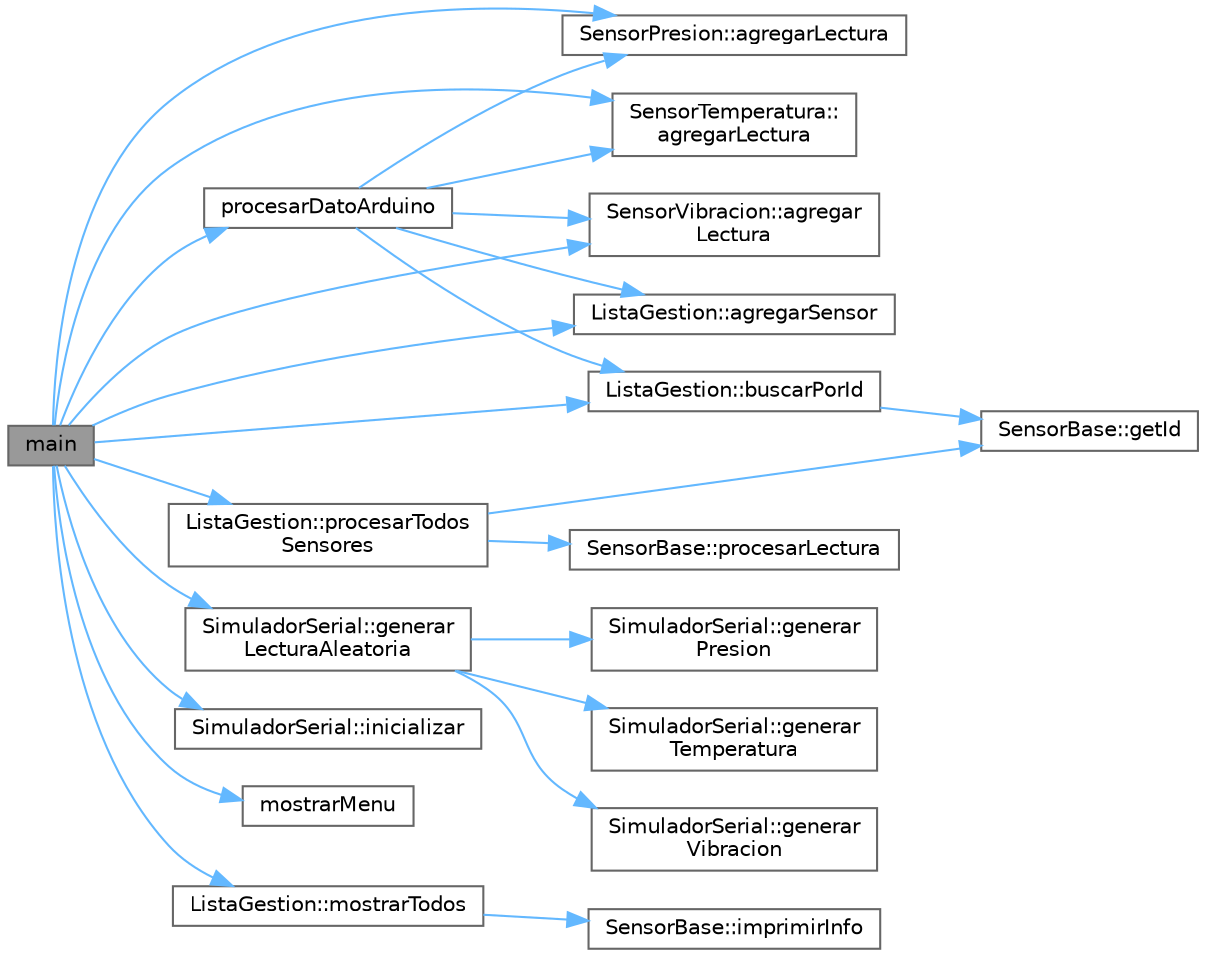digraph "main"
{
 // INTERACTIVE_SVG=YES
 // LATEX_PDF_SIZE
  bgcolor="transparent";
  edge [fontname=Helvetica,fontsize=10,labelfontname=Helvetica,labelfontsize=10];
  node [fontname=Helvetica,fontsize=10,shape=box,height=0.2,width=0.4];
  rankdir="LR";
  Node1 [id="Node000001",label="main",height=0.2,width=0.4,color="gray40", fillcolor="grey60", style="filled", fontcolor="black",tooltip=" "];
  Node1 -> Node2 [id="edge1_Node000001_Node000002",color="steelblue1",style="solid",tooltip=" "];
  Node2 [id="Node000002",label="SensorPresion::agregarLectura",height=0.2,width=0.4,color="grey40", fillcolor="white", style="filled",URL="$classSensorPresion.html#a74f7b45a7c8bf0112b1b5fa731e7c01a",tooltip="Agrega una lectura de presión."];
  Node1 -> Node3 [id="edge2_Node000001_Node000003",color="steelblue1",style="solid",tooltip=" "];
  Node3 [id="Node000003",label="SensorTemperatura::\lagregarLectura",height=0.2,width=0.4,color="grey40", fillcolor="white", style="filled",URL="$classSensorTemperatura.html#a67ba3701777323091ebd137a80b595fd",tooltip="Agrega una lectura de temperatura."];
  Node1 -> Node4 [id="edge3_Node000001_Node000004",color="steelblue1",style="solid",tooltip=" "];
  Node4 [id="Node000004",label="SensorVibracion::agregar\lLectura",height=0.2,width=0.4,color="grey40", fillcolor="white", style="filled",URL="$classSensorVibracion.html#ae17c569003f2be391181fc1b30a51d11",tooltip="Agrega una lectura de vibración."];
  Node1 -> Node5 [id="edge4_Node000001_Node000005",color="steelblue1",style="solid",tooltip=" "];
  Node5 [id="Node000005",label="ListaGestion::agregarSensor",height=0.2,width=0.4,color="grey40", fillcolor="white", style="filled",URL="$classListaGestion.html#a93c07afe09ff55b0d8ba7102b079b6d2",tooltip="Agrega un sensor a la lista."];
  Node1 -> Node6 [id="edge5_Node000001_Node000006",color="steelblue1",style="solid",tooltip=" "];
  Node6 [id="Node000006",label="ListaGestion::buscarPorId",height=0.2,width=0.4,color="grey40", fillcolor="white", style="filled",URL="$classListaGestion.html#aeca95b9079e888ba6318b5d6daea5fad",tooltip="Busca un sensor por ID."];
  Node6 -> Node7 [id="edge6_Node000006_Node000007",color="steelblue1",style="solid",tooltip=" "];
  Node7 [id="Node000007",label="SensorBase::getId",height=0.2,width=0.4,color="grey40", fillcolor="white", style="filled",URL="$classSensorBase.html#afcf1ece5fa3b4ffef2c74b65c90f1a8f",tooltip="Obtiene el ID del sensor."];
  Node1 -> Node8 [id="edge7_Node000001_Node000008",color="steelblue1",style="solid",tooltip=" "];
  Node8 [id="Node000008",label="SimuladorSerial::generar\lLecturaAleatoria",height=0.2,width=0.4,color="grey40", fillcolor="white", style="filled",URL="$classSimuladorSerial.html#a67d5828c81bf751194bb6cbcacc85aef",tooltip="Genera una lectura aleatoria de cualquier tipo."];
  Node8 -> Node9 [id="edge8_Node000008_Node000009",color="steelblue1",style="solid",tooltip=" "];
  Node9 [id="Node000009",label="SimuladorSerial::generar\lPresion",height=0.2,width=0.4,color="grey40", fillcolor="white", style="filled",URL="$classSimuladorSerial.html#a5415b9a9acb74f134817179dc1cab79e",tooltip="Genera una lectura de presión."];
  Node8 -> Node10 [id="edge9_Node000008_Node000010",color="steelblue1",style="solid",tooltip=" "];
  Node10 [id="Node000010",label="SimuladorSerial::generar\lTemperatura",height=0.2,width=0.4,color="grey40", fillcolor="white", style="filled",URL="$classSimuladorSerial.html#aae93a0edc4705df1aed3898553e75c57",tooltip="Genera una lectura de temperatura."];
  Node8 -> Node11 [id="edge10_Node000008_Node000011",color="steelblue1",style="solid",tooltip=" "];
  Node11 [id="Node000011",label="SimuladorSerial::generar\lVibracion",height=0.2,width=0.4,color="grey40", fillcolor="white", style="filled",URL="$classSimuladorSerial.html#aa8653674f594ec3bae95292a3e6c377a",tooltip="Genera una lectura de vibración."];
  Node1 -> Node12 [id="edge11_Node000001_Node000012",color="steelblue1",style="solid",tooltip=" "];
  Node12 [id="Node000012",label="SimuladorSerial::inicializar",height=0.2,width=0.4,color="grey40", fillcolor="white", style="filled",URL="$classSimuladorSerial.html#ac5d73a4b41461486d4252489dea19cd5",tooltip="Inicializa el generador de números aleatorios."];
  Node1 -> Node13 [id="edge12_Node000001_Node000013",color="steelblue1",style="solid",tooltip=" "];
  Node13 [id="Node000013",label="mostrarMenu",height=0.2,width=0.4,color="grey40", fillcolor="white", style="filled",URL="$main_8cpp.html#ac0aca0f34a52fbe7527a03517bc3347e",tooltip=" "];
  Node1 -> Node14 [id="edge13_Node000001_Node000014",color="steelblue1",style="solid",tooltip=" "];
  Node14 [id="Node000014",label="ListaGestion::mostrarTodos",height=0.2,width=0.4,color="grey40", fillcolor="white", style="filled",URL="$classListaGestion.html#a7b6fb7000cf8dc2763c5d85f38370d1b",tooltip="Muestra información de todos los sensores."];
  Node14 -> Node15 [id="edge14_Node000014_Node000015",color="steelblue1",style="solid",tooltip=" "];
  Node15 [id="Node000015",label="SensorBase::imprimirInfo",height=0.2,width=0.4,color="grey40", fillcolor="white", style="filled",URL="$classSensorBase.html#a7cf3aeb12b330c500e2a5136fa020eec",tooltip="Imprime información del sensor (método virtual puro)"];
  Node1 -> Node16 [id="edge15_Node000001_Node000016",color="steelblue1",style="solid",tooltip=" "];
  Node16 [id="Node000016",label="procesarDatoArduino",height=0.2,width=0.4,color="grey40", fillcolor="white", style="filled",URL="$main_8cpp.html#a3b8d3a001b336e444a2b01a17fc75e64",tooltip=" "];
  Node16 -> Node2 [id="edge16_Node000016_Node000002",color="steelblue1",style="solid",tooltip=" "];
  Node16 -> Node3 [id="edge17_Node000016_Node000003",color="steelblue1",style="solid",tooltip=" "];
  Node16 -> Node4 [id="edge18_Node000016_Node000004",color="steelblue1",style="solid",tooltip=" "];
  Node16 -> Node5 [id="edge19_Node000016_Node000005",color="steelblue1",style="solid",tooltip=" "];
  Node16 -> Node6 [id="edge20_Node000016_Node000006",color="steelblue1",style="solid",tooltip=" "];
  Node1 -> Node17 [id="edge21_Node000001_Node000017",color="steelblue1",style="solid",tooltip=" "];
  Node17 [id="Node000017",label="ListaGestion::procesarTodos\lSensores",height=0.2,width=0.4,color="grey40", fillcolor="white", style="filled",URL="$classListaGestion.html#a621eaf1eed7eafac37694989281ec087",tooltip="Procesa todos los sensores (polimórfico)"];
  Node17 -> Node7 [id="edge22_Node000017_Node000007",color="steelblue1",style="solid",tooltip=" "];
  Node17 -> Node18 [id="edge23_Node000017_Node000018",color="steelblue1",style="solid",tooltip=" "];
  Node18 [id="Node000018",label="SensorBase::procesarLectura",height=0.2,width=0.4,color="grey40", fillcolor="white", style="filled",URL="$classSensorBase.html#a7fbc0a5b444f7d16cd60ba873b8ec8e4",tooltip="Procesa una lectura del sensor (método virtual puro)"];
}
